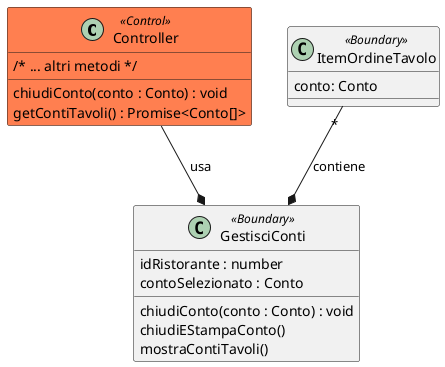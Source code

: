 @startuml


class Controller <<Control>> #coral{
/* ... altri metodi */
chiudiConto(conto : Conto) : void
getContiTavoli() : Promise<Conto[]>
}

class GestisciConti<<Boundary>> {

idRistorante : number
contoSelezionato : Conto

chiudiConto(conto : Conto) : void
chiudiEStampaConto()
mostraContiTavoli()
}


class ItemOrdineTavolo <<Boundary>> {

    conto: Conto

}


ItemOrdineTavolo "*"--* GestisciConti: contiene



Controller --* GestisciConti: usa
@enduml